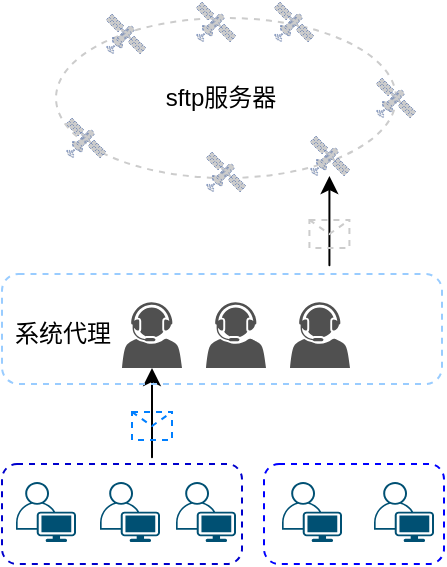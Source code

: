 <mxfile version="20.5.1" type="device"><diagram id="umdhYncnrwtgFfIT6AFW" name="第 1 页"><mxGraphModel dx="928" dy="848" grid="1" gridSize="10" guides="1" tooltips="1" connect="1" arrows="1" fold="1" page="1" pageScale="1" pageWidth="229" pageHeight="300" math="0" shadow="0"><root><mxCell id="0"/><mxCell id="1" parent="0"/><mxCell id="2" value="" style="points=[[0.35,0,0],[0.98,0.51,0],[1,0.71,0],[0.67,1,0],[0,0.795,0],[0,0.65,0]];verticalLabelPosition=bottom;sketch=0;html=1;verticalAlign=top;aspect=fixed;align=center;pointerEvents=1;shape=mxgraph.cisco19.user;fillColor=#005073;strokeColor=none;" parent="1" vertex="1"><mxGeometry x="7" y="249" width="30" height="30" as="geometry"/></mxCell><mxCell id="3" value="" style="sketch=0;pointerEvents=1;shadow=0;dashed=0;html=1;strokeColor=none;fillColor=#505050;labelPosition=center;verticalLabelPosition=bottom;verticalAlign=top;outlineConnect=0;align=center;shape=mxgraph.office.users.call_center_agent;" parent="1" vertex="1"><mxGeometry x="60" y="159" width="30" height="33" as="geometry"/></mxCell><mxCell id="5" value="" style="ellipse;whiteSpace=wrap;html=1;fillColor=none;dashed=1;strokeColor=#CCCCCC;" parent="1" vertex="1"><mxGeometry x="27" y="17" width="170" height="80" as="geometry"/></mxCell><mxCell id="6" value="" style="fontColor=#0066CC;verticalAlign=top;verticalLabelPosition=bottom;labelPosition=center;align=center;html=1;outlineConnect=0;fillColor=#CCCCCC;strokeColor=#6881B3;gradientColor=none;gradientDirection=north;strokeWidth=2;shape=mxgraph.networks.satellite;dashed=1;" parent="1" vertex="1"><mxGeometry x="97" y="9" width="20" height="20" as="geometry"/></mxCell><mxCell id="7" value="" style="fontColor=#0066CC;verticalAlign=top;verticalLabelPosition=bottom;labelPosition=center;align=center;html=1;outlineConnect=0;fillColor=#CCCCCC;strokeColor=#6881B3;gradientColor=none;gradientDirection=north;strokeWidth=2;shape=mxgraph.networks.satellite;dashed=1;" parent="1" vertex="1"><mxGeometry x="52" y="15" width="20" height="20" as="geometry"/></mxCell><mxCell id="8" value="" style="fontColor=#0066CC;verticalAlign=top;verticalLabelPosition=bottom;labelPosition=center;align=center;html=1;outlineConnect=0;fillColor=#CCCCCC;strokeColor=#6881B3;gradientColor=none;gradientDirection=north;strokeWidth=2;shape=mxgraph.networks.satellite;dashed=1;" parent="1" vertex="1"><mxGeometry x="136" y="9" width="20" height="20" as="geometry"/></mxCell><mxCell id="9" value="" style="fontColor=#0066CC;verticalAlign=top;verticalLabelPosition=bottom;labelPosition=center;align=center;html=1;outlineConnect=0;fillColor=#CCCCCC;strokeColor=#6881B3;gradientColor=none;gradientDirection=north;strokeWidth=2;shape=mxgraph.networks.satellite;dashed=1;" parent="1" vertex="1"><mxGeometry x="187" y="47" width="20" height="20" as="geometry"/></mxCell><mxCell id="10" value="" style="fontColor=#0066CC;verticalAlign=top;verticalLabelPosition=bottom;labelPosition=center;align=center;html=1;outlineConnect=0;fillColor=#CCCCCC;strokeColor=#6881B3;gradientColor=none;gradientDirection=north;strokeWidth=2;shape=mxgraph.networks.satellite;dashed=1;" parent="1" vertex="1"><mxGeometry x="154" y="76" width="20" height="20" as="geometry"/></mxCell><mxCell id="11" value="" style="fontColor=#0066CC;verticalAlign=top;verticalLabelPosition=bottom;labelPosition=center;align=center;html=1;outlineConnect=0;fillColor=#CCCCCC;strokeColor=#6881B3;gradientColor=none;gradientDirection=north;strokeWidth=2;shape=mxgraph.networks.satellite;dashed=1;" parent="1" vertex="1"><mxGeometry x="102" y="84" width="20" height="20" as="geometry"/></mxCell><mxCell id="13" value="" style="points=[[0.35,0,0],[0.98,0.51,0],[1,0.71,0],[0.67,1,0],[0,0.795,0],[0,0.65,0]];verticalLabelPosition=bottom;sketch=0;html=1;verticalAlign=top;aspect=fixed;align=center;pointerEvents=1;shape=mxgraph.cisco19.user;fillColor=#005073;strokeColor=none;" parent="1" vertex="1"><mxGeometry x="49" y="249" width="30" height="30" as="geometry"/></mxCell><mxCell id="14" value="" style="points=[[0.35,0,0],[0.98,0.51,0],[1,0.71,0],[0.67,1,0],[0,0.795,0],[0,0.65,0]];verticalLabelPosition=bottom;sketch=0;html=1;verticalAlign=top;aspect=fixed;align=center;pointerEvents=1;shape=mxgraph.cisco19.user;fillColor=#005073;strokeColor=none;" parent="1" vertex="1"><mxGeometry x="87" y="249" width="30" height="30" as="geometry"/></mxCell><mxCell id="15" value="" style="points=[[0.35,0,0],[0.98,0.51,0],[1,0.71,0],[0.67,1,0],[0,0.795,0],[0,0.65,0]];verticalLabelPosition=bottom;sketch=0;html=1;verticalAlign=top;aspect=fixed;align=center;pointerEvents=1;shape=mxgraph.cisco19.user;fillColor=#005073;strokeColor=none;" parent="1" vertex="1"><mxGeometry x="140" y="249" width="30" height="30" as="geometry"/></mxCell><mxCell id="16" value="" style="points=[[0.35,0,0],[0.98,0.51,0],[1,0.71,0],[0.67,1,0],[0,0.795,0],[0,0.65,0]];verticalLabelPosition=bottom;sketch=0;html=1;verticalAlign=top;aspect=fixed;align=center;pointerEvents=1;shape=mxgraph.cisco19.user;fillColor=#005073;strokeColor=none;" parent="1" vertex="1"><mxGeometry x="186" y="249" width="30" height="30" as="geometry"/></mxCell><mxCell id="18" value="" style="fontColor=#0066CC;verticalAlign=top;verticalLabelPosition=bottom;labelPosition=center;align=center;html=1;outlineConnect=0;fillColor=#CCCCCC;strokeColor=#6881B3;gradientColor=none;gradientDirection=north;strokeWidth=2;shape=mxgraph.networks.satellite;dashed=1;" parent="1" vertex="1"><mxGeometry x="32" y="67" width="20" height="20" as="geometry"/></mxCell><mxCell id="19" value="" style="endArrow=classic;html=1;" parent="1" target="3" edge="1"><mxGeometry relative="1" as="geometry"><mxPoint x="75" y="230" as="sourcePoint"/><mxPoint x="60" y="192" as="targetPoint"/><Array as="points"><mxPoint x="75" y="240"/></Array></mxGeometry></mxCell><mxCell id="20" value="" style="shape=message;html=1;outlineConnect=0;dashed=1;strokeColor=#007FFF;fillColor=none;" parent="19" vertex="1"><mxGeometry width="20" height="14" relative="1" as="geometry"><mxPoint x="-10" y="-7" as="offset"/></mxGeometry></mxCell><mxCell id="25" value="系统代理" style="text;html=1;align=center;verticalAlign=middle;resizable=0;points=[];autosize=1;strokeColor=none;fillColor=none;" parent="1" vertex="1"><mxGeometry y="165" width="60" height="20" as="geometry"/></mxCell><mxCell id="27" value="" style="sketch=0;pointerEvents=1;shadow=0;dashed=0;html=1;strokeColor=none;fillColor=#505050;labelPosition=center;verticalLabelPosition=bottom;verticalAlign=top;outlineConnect=0;align=center;shape=mxgraph.office.users.call_center_agent;" parent="1" vertex="1"><mxGeometry x="144" y="159" width="30" height="33" as="geometry"/></mxCell><mxCell id="28" value="" style="rounded=1;whiteSpace=wrap;html=1;dashed=1;strokeColor=#99CCFF;fillColor=none;" parent="1" vertex="1"><mxGeometry y="145" width="220" height="55" as="geometry"/></mxCell><mxCell id="29" value="" style="rounded=1;whiteSpace=wrap;html=1;dashed=1;strokeColor=#0000CC;fillColor=none;" parent="1" vertex="1"><mxGeometry y="240" width="120" height="50" as="geometry"/></mxCell><mxCell id="31" value="" style="rounded=1;whiteSpace=wrap;html=1;dashed=1;strokeColor=#0000FF;fillColor=none;" parent="1" vertex="1"><mxGeometry x="131" y="240" width="90" height="50" as="geometry"/></mxCell><mxCell id="32" value="" style="endArrow=classic;html=1;" parent="1" edge="1"><mxGeometry relative="1" as="geometry"><mxPoint x="163.71" y="134" as="sourcePoint"/><mxPoint x="163.71" y="96" as="targetPoint"/><Array as="points"><mxPoint x="163.71" y="144"/></Array></mxGeometry></mxCell><mxCell id="33" value="" style="shape=message;html=1;outlineConnect=0;dashed=1;strokeColor=#CCCCCC;fillColor=none;" parent="32" vertex="1"><mxGeometry width="20" height="14" relative="1" as="geometry"><mxPoint x="-10" y="-7" as="offset"/></mxGeometry></mxCell><mxCell id="34" value="sftp服务器" style="text;html=1;align=center;verticalAlign=middle;resizable=0;points=[];autosize=1;strokeColor=none;fillColor=none;" parent="1" vertex="1"><mxGeometry x="74" y="47" width="70" height="20" as="geometry"/></mxCell><mxCell id="35" value="" style="sketch=0;pointerEvents=1;shadow=0;dashed=0;html=1;strokeColor=none;fillColor=#505050;labelPosition=center;verticalLabelPosition=bottom;verticalAlign=top;outlineConnect=0;align=center;shape=mxgraph.office.users.call_center_agent;" parent="1" vertex="1"><mxGeometry x="102" y="159" width="30" height="33" as="geometry"/></mxCell></root></mxGraphModel></diagram></mxfile>